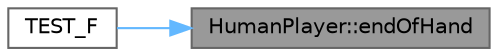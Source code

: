 digraph "HumanPlayer::endOfHand"
{
 // INTERACTIVE_SVG=YES
 // LATEX_PDF_SIZE
  bgcolor="transparent";
  edge [fontname=Helvetica,fontsize=10,labelfontname=Helvetica,labelfontsize=10];
  node [fontname=Helvetica,fontsize=10,shape=box,height=0.2,width=0.4];
  rankdir="RL";
  Node1 [id="Node000001",label="HumanPlayer::endOfHand",height=0.2,width=0.4,color="gray40", fillcolor="grey60", style="filled", fontcolor="black",tooltip="Handles actions at the end of a hand."];
  Node1 -> Node2 [id="edge1_Node000001_Node000002",dir="back",color="steelblue1",style="solid",tooltip=" "];
  Node2 [id="Node000002",label="TEST_F",height=0.2,width=0.4,color="grey40", fillcolor="white", style="filled",URL="$test___human_player_8cc.html#a9937d3f4c8ef0fd3d04c96dda6727fdf",tooltip=" "];
}
